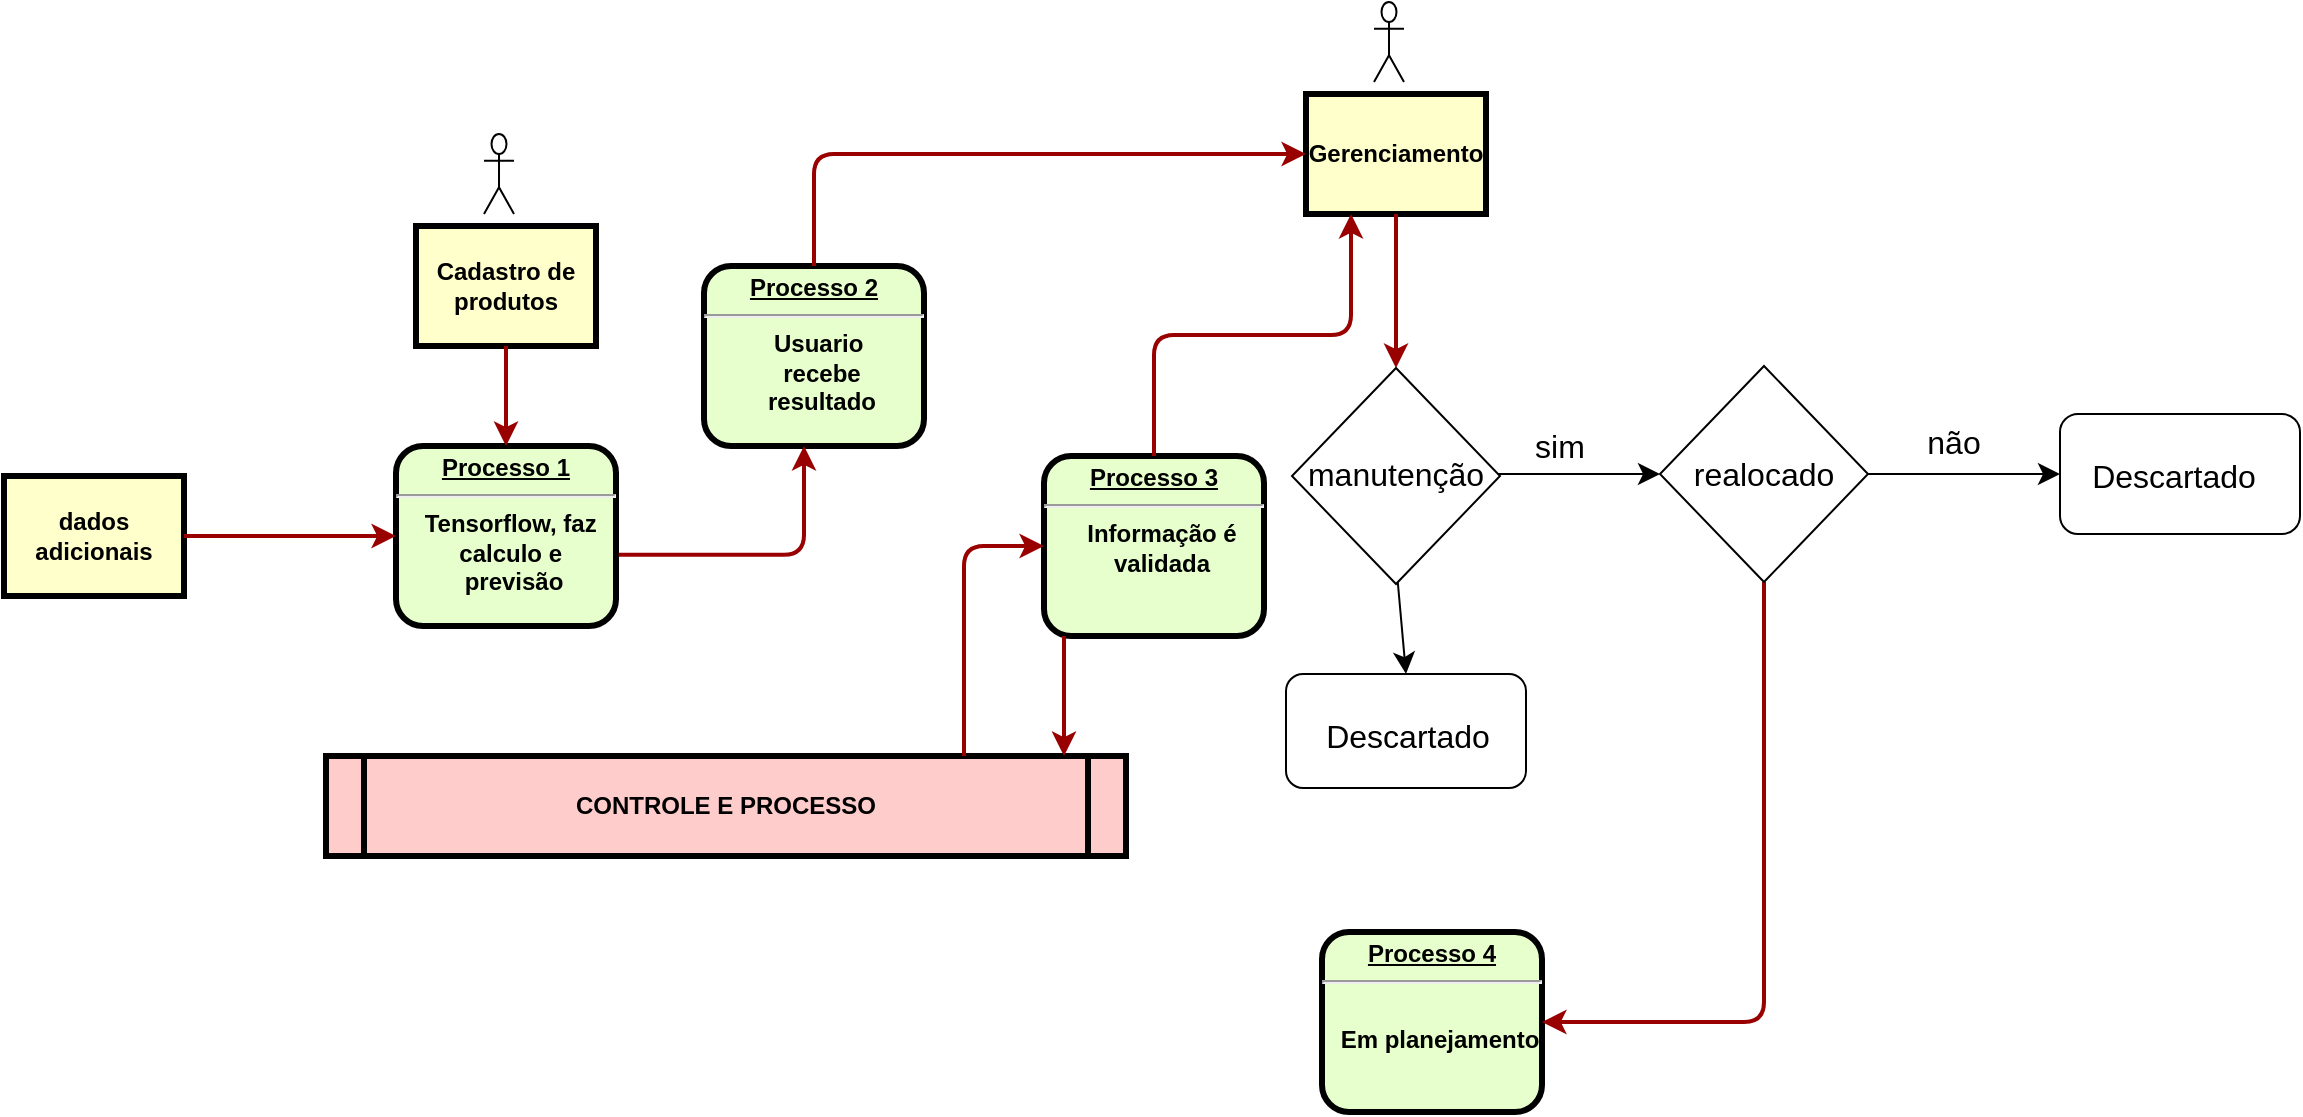 <mxfile version="22.1.7" type="github">
  <diagram name="Page-1" id="c7558073-3199-34d8-9f00-42111426c3f3">
    <mxGraphModel dx="767" dy="521" grid="1" gridSize="10" guides="1" tooltips="1" connect="1" arrows="1" fold="1" page="1" pageScale="1" pageWidth="826" pageHeight="1169" background="none" math="0" shadow="0">
      <root>
        <mxCell id="0" />
        <mxCell id="1" parent="0" />
        <mxCell id="2" value="&lt;p style=&quot;margin: 0px; margin-top: 4px; text-align: center; text-decoration: underline;&quot;&gt;&lt;strong&gt;Processo 1&lt;br&gt;&lt;/strong&gt;&lt;/p&gt;&lt;hr&gt;&lt;p style=&quot;margin: 0px; margin-left: 8px;&quot;&gt;Tensorflow, faz&amp;nbsp;&lt;br&gt;&lt;/p&gt;&lt;p style=&quot;margin: 0px; margin-left: 8px;&quot;&gt;calculo e&amp;nbsp;&lt;/p&gt;&lt;p style=&quot;margin: 0px; margin-left: 8px;&quot;&gt;previsão&lt;/p&gt;" style="verticalAlign=middle;align=center;overflow=fill;fontSize=12;fontFamily=Helvetica;html=1;rounded=1;fontStyle=1;strokeWidth=3;fillColor=#E6FFCC" parent="1" vertex="1">
          <mxGeometry x="236" y="236" width="110" height="90" as="geometry" />
        </mxCell>
        <mxCell id="3" value="Cadastro de produtos" style="whiteSpace=wrap;align=center;verticalAlign=middle;fontStyle=1;strokeWidth=3;fillColor=#FFFFCC" parent="1" vertex="1">
          <mxGeometry x="246" y="126" width="90" height="60" as="geometry" />
        </mxCell>
        <mxCell id="4" value="dados adicionais" style="whiteSpace=wrap;align=center;verticalAlign=middle;fontStyle=1;strokeWidth=3;fillColor=#FFFFCC" parent="1" vertex="1">
          <mxGeometry x="40" y="251" width="90" height="60" as="geometry" />
        </mxCell>
        <mxCell id="5" value="CONTROLE E PROCESSO" style="shape=process;whiteSpace=wrap;align=center;verticalAlign=middle;size=0.048;fontStyle=1;strokeWidth=3;fillColor=#FFCCCC" parent="1" vertex="1">
          <mxGeometry x="201.0" y="391" width="400" height="50" as="geometry" />
        </mxCell>
        <mxCell id="6" value="&lt;p style=&quot;margin: 0px; margin-top: 4px; text-align: center; text-decoration: underline;&quot;&gt;&lt;strong&gt;Processo 2&lt;br&gt;&lt;/strong&gt;&lt;/p&gt;&lt;hr&gt;&lt;p style=&quot;margin: 0px; margin-left: 8px;&quot;&gt;Usuario&amp;nbsp;&lt;/p&gt;&lt;p style=&quot;margin: 0px; margin-left: 8px;&quot;&gt;recebe&lt;/p&gt;&lt;p style=&quot;margin: 0px; margin-left: 8px;&quot;&gt;resultado&lt;/p&gt;" style="verticalAlign=middle;align=center;overflow=fill;fontSize=12;fontFamily=Helvetica;html=1;rounded=1;fontStyle=1;strokeWidth=3;fillColor=#E6FFCC" parent="1" vertex="1">
          <mxGeometry x="390" y="146" width="110" height="90" as="geometry" />
        </mxCell>
        <mxCell id="7" value="&lt;p style=&quot;margin: 0px; margin-top: 4px; text-align: center; text-decoration: underline;&quot;&gt;&lt;strong&gt;&lt;strong&gt;Processo 4&lt;/strong&gt;&lt;br&gt;&lt;/strong&gt;&lt;/p&gt;&lt;hr&gt;&lt;p style=&quot;margin: 0px; margin-left: 8px;&quot;&gt;&lt;br&gt;&lt;/p&gt;&lt;p style=&quot;margin: 0px; margin-left: 8px;&quot;&gt;Em planejamento&lt;/p&gt;" style="verticalAlign=middle;align=center;overflow=fill;fontSize=12;fontFamily=Helvetica;html=1;rounded=1;fontStyle=1;strokeWidth=3;fillColor=#E6FFCC" parent="1" vertex="1">
          <mxGeometry x="699" y="479" width="110" height="90" as="geometry" />
        </mxCell>
        <mxCell id="8" value="&lt;p style=&quot;margin: 0px; margin-top: 4px; text-align: center; text-decoration: underline;&quot;&gt;&lt;strong&gt;&lt;strong&gt;Processo 3&lt;/strong&gt;&lt;br&gt;&lt;/strong&gt;&lt;/p&gt;&lt;hr&gt;&lt;p style=&quot;margin: 0px; margin-left: 8px;&quot;&gt;Informação é&lt;/p&gt;&lt;p style=&quot;margin: 0px; margin-left: 8px;&quot;&gt;validada&lt;/p&gt;" style="verticalAlign=middle;align=center;overflow=fill;fontSize=12;fontFamily=Helvetica;html=1;rounded=1;fontStyle=1;strokeWidth=3;fillColor=#E6FFCC" parent="1" vertex="1">
          <mxGeometry x="560" y="241" width="110" height="90" as="geometry" />
        </mxCell>
        <mxCell id="12" value="Gerenciamento" style="whiteSpace=wrap;align=center;verticalAlign=middle;fontStyle=1;strokeWidth=3;fillColor=#FFFFCC" parent="1" vertex="1">
          <mxGeometry x="691" y="60.0" width="90" height="60" as="geometry" />
        </mxCell>
        <mxCell id="36" value="" style="edgeStyle=none;noEdgeStyle=1;strokeColor=#990000;strokeWidth=2" parent="1" source="3" target="2" edge="1">
          <mxGeometry width="100" height="100" relative="1" as="geometry">
            <mxPoint x="20" y="250" as="sourcePoint" />
            <mxPoint x="120" y="150" as="targetPoint" />
          </mxGeometry>
        </mxCell>
        <mxCell id="37" value="" style="edgeStyle=none;noEdgeStyle=1;strokeColor=#990000;strokeWidth=2" parent="1" source="4" target="2" edge="1">
          <mxGeometry width="100" height="100" relative="1" as="geometry">
            <mxPoint x="280" y="190" as="sourcePoint" />
            <mxPoint x="380" y="90" as="targetPoint" />
          </mxGeometry>
        </mxCell>
        <mxCell id="58" value="" style="edgeStyle=elbowEdgeStyle;elbow=horizontal;strokeColor=#990000;strokeWidth=2;exitX=1.012;exitY=0.604;exitDx=0;exitDy=0;exitPerimeter=0;" parent="1" source="2" target="6" edge="1">
          <mxGeometry width="100" height="100" relative="1" as="geometry">
            <mxPoint x="380" y="370" as="sourcePoint" />
            <mxPoint x="480" y="270" as="targetPoint" />
            <Array as="points">
              <mxPoint x="440" y="310" />
            </Array>
          </mxGeometry>
        </mxCell>
        <mxCell id="65" value="" style="edgeStyle=elbowEdgeStyle;elbow=horizontal;strokeColor=#990000;strokeWidth=2" parent="1" source="6" target="12" edge="1">
          <mxGeometry width="100" height="100" relative="1" as="geometry">
            <mxPoint x="260" y="180.0" as="sourcePoint" />
            <mxPoint x="360" y="80.0" as="targetPoint" />
            <Array as="points">
              <mxPoint x="445" y="140" />
            </Array>
          </mxGeometry>
        </mxCell>
        <mxCell id="66" value="" style="edgeStyle=elbowEdgeStyle;elbow=vertical;entryX=0.25;entryY=1;strokeColor=#990000;strokeWidth=2" parent="1" source="8" target="12" edge="1">
          <mxGeometry width="100" height="100" relative="1" as="geometry">
            <mxPoint x="530" y="250" as="sourcePoint" />
            <mxPoint x="630" y="150" as="targetPoint" />
          </mxGeometry>
        </mxCell>
        <mxCell id="67" value="" style="edgeStyle=elbowEdgeStyle;elbow=horizontal;strokeColor=#990000;strokeWidth=2;entryX=1;entryY=0.5;entryDx=0;entryDy=0;exitX=0.5;exitY=1;exitDx=0;exitDy=0;" parent="1" source="XjQjnVsAGjfm6VWD6RPQ-103" target="7" edge="1">
          <mxGeometry width="100" height="100" relative="1" as="geometry">
            <mxPoint x="736" y="290" as="sourcePoint" />
            <mxPoint x="760.0" y="260" as="targetPoint" />
            <Array as="points">
              <mxPoint x="920" y="390" />
            </Array>
          </mxGeometry>
        </mxCell>
        <mxCell id="68" value="" style="edgeStyle=elbowEdgeStyle;elbow=horizontal;strokeColor=#990000;strokeWidth=2" parent="1" source="8" target="5" edge="1">
          <mxGeometry width="100" height="100" relative="1" as="geometry">
            <mxPoint x="570" y="380" as="sourcePoint" />
            <mxPoint x="510" y="250" as="targetPoint" />
            <Array as="points">
              <mxPoint x="570" y="360" />
            </Array>
          </mxGeometry>
        </mxCell>
        <mxCell id="69" value="" style="edgeStyle=segmentEdgeStyle;strokeColor=#990000;strokeWidth=2" parent="1" source="5" target="8" edge="1">
          <mxGeometry width="100" height="100" relative="1" as="geometry">
            <mxPoint x="340" y="360" as="sourcePoint" />
            <mxPoint x="440" y="260" as="targetPoint" />
            <Array as="points">
              <mxPoint x="520" y="286" />
            </Array>
          </mxGeometry>
        </mxCell>
        <mxCell id="XjQjnVsAGjfm6VWD6RPQ-98" value="" style="edgeStyle=elbowEdgeStyle;elbow=horizontal;strokeColor=#990000;strokeWidth=2;entryX=0.5;entryY=0;entryDx=0;entryDy=0;exitX=0.5;exitY=1;exitDx=0;exitDy=0;" edge="1" parent="1" source="12" target="XjQjnVsAGjfm6VWD6RPQ-100">
          <mxGeometry width="100" height="100" relative="1" as="geometry">
            <mxPoint x="736" y="120" as="sourcePoint" />
            <mxPoint x="736" y="210" as="targetPoint" />
          </mxGeometry>
        </mxCell>
        <mxCell id="XjQjnVsAGjfm6VWD6RPQ-105" value="" style="edgeStyle=none;curved=1;rounded=0;orthogonalLoop=1;jettySize=auto;html=1;fontSize=12;startSize=8;endSize=8;" edge="1" parent="1" source="XjQjnVsAGjfm6VWD6RPQ-99" target="XjQjnVsAGjfm6VWD6RPQ-103">
          <mxGeometry relative="1" as="geometry" />
        </mxCell>
        <mxCell id="XjQjnVsAGjfm6VWD6RPQ-111" value="" style="edgeStyle=none;curved=1;rounded=0;orthogonalLoop=1;jettySize=auto;html=1;fontSize=12;startSize=8;endSize=8;entryX=0.5;entryY=0;entryDx=0;entryDy=0;" edge="1" parent="1" target="XjQjnVsAGjfm6VWD6RPQ-109">
          <mxGeometry relative="1" as="geometry">
            <mxPoint x="736.887" y="304.002" as="sourcePoint" />
            <mxPoint x="738.302" y="329" as="targetPoint" />
          </mxGeometry>
        </mxCell>
        <mxCell id="XjQjnVsAGjfm6VWD6RPQ-100" value="" style="rhombus;whiteSpace=wrap;html=1;fontSize=16;" vertex="1" parent="1">
          <mxGeometry x="684" y="197" width="104" height="108" as="geometry" />
        </mxCell>
        <mxCell id="XjQjnVsAGjfm6VWD6RPQ-103" value="" style="rhombus;whiteSpace=wrap;html=1;fontSize=16;" vertex="1" parent="1">
          <mxGeometry x="868" y="196" width="104" height="108" as="geometry" />
        </mxCell>
        <mxCell id="XjQjnVsAGjfm6VWD6RPQ-99" value="manutenção" style="text;html=1;strokeColor=none;fillColor=none;align=center;verticalAlign=middle;whiteSpace=wrap;rounded=0;fontSize=16;" vertex="1" parent="1">
          <mxGeometry x="706" y="235" width="60" height="30" as="geometry" />
        </mxCell>
        <mxCell id="XjQjnVsAGjfm6VWD6RPQ-106" value="sim" style="text;html=1;strokeColor=none;fillColor=none;align=center;verticalAlign=middle;whiteSpace=wrap;rounded=0;fontSize=16;" vertex="1" parent="1">
          <mxGeometry x="788" y="221" width="60" height="30" as="geometry" />
        </mxCell>
        <mxCell id="XjQjnVsAGjfm6VWD6RPQ-107" value="realocado" style="text;html=1;strokeColor=none;fillColor=none;align=center;verticalAlign=middle;whiteSpace=wrap;rounded=0;fontSize=16;" vertex="1" parent="1">
          <mxGeometry x="890" y="235" width="60" height="30" as="geometry" />
        </mxCell>
        <mxCell id="XjQjnVsAGjfm6VWD6RPQ-109" value="" style="rounded=1;whiteSpace=wrap;html=1;fontSize=16;" vertex="1" parent="1">
          <mxGeometry x="681" y="350" width="120" height="57" as="geometry" />
        </mxCell>
        <mxCell id="XjQjnVsAGjfm6VWD6RPQ-112" value="Descartado" style="text;html=1;strokeColor=none;fillColor=none;align=center;verticalAlign=middle;whiteSpace=wrap;rounded=0;fontSize=16;" vertex="1" parent="1">
          <mxGeometry x="712" y="366" width="60" height="30" as="geometry" />
        </mxCell>
        <mxCell id="XjQjnVsAGjfm6VWD6RPQ-113" value="" style="rounded=1;whiteSpace=wrap;html=1;fontSize=16;" vertex="1" parent="1">
          <mxGeometry x="1068" y="220" width="120" height="60" as="geometry" />
        </mxCell>
        <mxCell id="XjQjnVsAGjfm6VWD6RPQ-114" value="Descartado" style="text;html=1;strokeColor=none;fillColor=none;align=center;verticalAlign=middle;whiteSpace=wrap;rounded=0;fontSize=16;" vertex="1" parent="1">
          <mxGeometry x="1095" y="236" width="60" height="30" as="geometry" />
        </mxCell>
        <mxCell id="XjQjnVsAGjfm6VWD6RPQ-115" value="" style="endArrow=classic;html=1;rounded=0;fontSize=12;startSize=8;endSize=8;curved=1;exitX=1;exitY=0.5;exitDx=0;exitDy=0;entryX=0;entryY=0.5;entryDx=0;entryDy=0;" edge="1" parent="1" source="XjQjnVsAGjfm6VWD6RPQ-103" target="XjQjnVsAGjfm6VWD6RPQ-113">
          <mxGeometry width="50" height="50" relative="1" as="geometry">
            <mxPoint x="1000" y="350" as="sourcePoint" />
            <mxPoint x="1050" y="300" as="targetPoint" />
          </mxGeometry>
        </mxCell>
        <mxCell id="XjQjnVsAGjfm6VWD6RPQ-116" value="não" style="text;html=1;strokeColor=none;fillColor=none;align=center;verticalAlign=middle;whiteSpace=wrap;rounded=0;fontSize=16;" vertex="1" parent="1">
          <mxGeometry x="985" y="219" width="60" height="30" as="geometry" />
        </mxCell>
        <mxCell id="XjQjnVsAGjfm6VWD6RPQ-117" value="" style="shape=umlActor;verticalLabelPosition=bottom;verticalAlign=top;html=1;outlineConnect=0;fontSize=16;" vertex="1" parent="1">
          <mxGeometry x="725" y="14" width="15" height="40" as="geometry" />
        </mxCell>
        <mxCell id="XjQjnVsAGjfm6VWD6RPQ-119" value="" style="shape=umlActor;verticalLabelPosition=bottom;verticalAlign=top;html=1;outlineConnect=0;fontSize=16;" vertex="1" parent="1">
          <mxGeometry x="280" y="80" width="15" height="40" as="geometry" />
        </mxCell>
      </root>
    </mxGraphModel>
  </diagram>
</mxfile>
